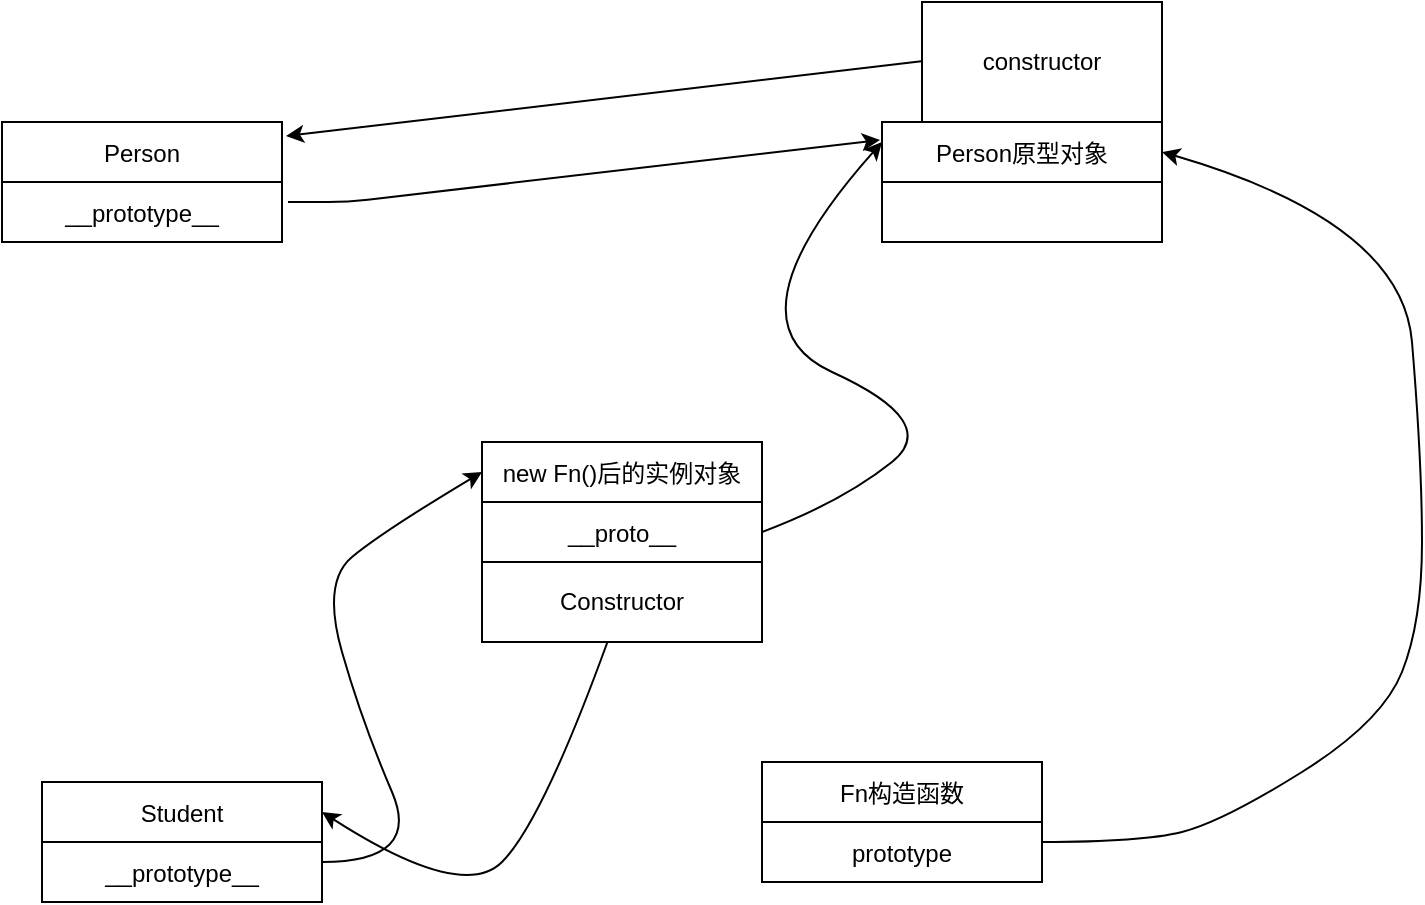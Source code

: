 <mxfile>
    <diagram id="vI569wsdQZ8-5X9CfBZl" name="第 1 页">
        <mxGraphModel dx="1748" dy="900" grid="1" gridSize="10" guides="1" tooltips="1" connect="1" arrows="1" fold="1" page="1" pageScale="1" pageWidth="827" pageHeight="1169" math="0" shadow="0">
            <root>
                <mxCell id="0"/>
                <mxCell id="1" parent="0"/>
                <mxCell id="6" value="" style="endArrow=classic;html=1;exitX=1;exitY=0.25;exitDx=0;exitDy=0;entryX=-0.007;entryY=0.15;entryDx=0;entryDy=0;entryPerimeter=0;" edge="1" parent="1" target="20">
                    <mxGeometry width="50" height="50" relative="1" as="geometry">
                        <mxPoint x="223" y="260" as="sourcePoint"/>
                        <mxPoint x="520" y="261" as="targetPoint"/>
                        <Array as="points">
                            <mxPoint x="253" y="260"/>
                        </Array>
                    </mxGeometry>
                </mxCell>
                <mxCell id="8" value="Student" style="swimlane;fontStyle=0;childLayout=stackLayout;horizontal=1;startSize=30;horizontalStack=0;resizeParent=1;resizeParentMax=0;resizeLast=0;collapsible=1;marginBottom=0;" vertex="1" parent="1">
                    <mxGeometry x="100" y="550" width="140" height="60" as="geometry"/>
                </mxCell>
                <mxCell id="10" value="__prototype__" style="text;strokeColor=none;fillColor=none;align=center;verticalAlign=middle;spacingLeft=4;spacingRight=4;overflow=hidden;points=[[0,0.5],[1,0.5]];portConstraint=eastwest;rotatable=0;" vertex="1" parent="8">
                    <mxGeometry y="30" width="140" height="30" as="geometry"/>
                </mxCell>
                <mxCell id="12" value="Person" style="swimlane;fontStyle=0;childLayout=stackLayout;horizontal=1;startSize=30;horizontalStack=0;resizeParent=1;resizeParentMax=0;resizeLast=0;collapsible=1;marginBottom=0;" vertex="1" parent="1">
                    <mxGeometry x="80" y="220" width="140" height="60" as="geometry"/>
                </mxCell>
                <mxCell id="13" value="__prototype__" style="text;strokeColor=none;fillColor=none;align=center;verticalAlign=middle;spacingLeft=4;spacingRight=4;overflow=hidden;points=[[0,0.5],[1,0.5]];portConstraint=eastwest;rotatable=0;" vertex="1" parent="12">
                    <mxGeometry y="30" width="140" height="30" as="geometry"/>
                </mxCell>
                <mxCell id="20" value="Person原型对象" style="swimlane;fontStyle=0;childLayout=stackLayout;horizontal=1;startSize=30;horizontalStack=0;resizeParent=1;resizeParentMax=0;resizeLast=0;collapsible=1;marginBottom=0;" vertex="1" parent="1">
                    <mxGeometry x="520" y="220" width="140" height="60" as="geometry"/>
                </mxCell>
                <mxCell id="24" value="Fn构造函数" style="swimlane;fontStyle=0;childLayout=stackLayout;horizontal=1;startSize=30;horizontalStack=0;resizeParent=1;resizeParentMax=0;resizeLast=0;collapsible=1;marginBottom=0;" vertex="1" parent="1">
                    <mxGeometry x="460" y="540" width="140" height="60" as="geometry"/>
                </mxCell>
                <mxCell id="26" value="prototype" style="text;strokeColor=none;fillColor=none;align=center;verticalAlign=middle;spacingLeft=4;spacingRight=4;overflow=hidden;points=[[0,0.5],[1,0.5]];portConstraint=eastwest;rotatable=0;" vertex="1" parent="24">
                    <mxGeometry y="30" width="140" height="30" as="geometry"/>
                </mxCell>
                <mxCell id="29" value="" style="curved=1;endArrow=classic;html=1;entryX=0;entryY=0.167;entryDx=0;entryDy=0;entryPerimeter=0;exitX=1;exitY=0.5;exitDx=0;exitDy=0;" edge="1" parent="1" source="35" target="20">
                    <mxGeometry width="50" height="50" relative="1" as="geometry">
                        <mxPoint x="480" y="440" as="sourcePoint"/>
                        <mxPoint x="510" y="250" as="targetPoint"/>
                        <Array as="points">
                            <mxPoint x="500" y="410"/>
                            <mxPoint x="550" y="370"/>
                            <mxPoint x="440" y="320"/>
                        </Array>
                    </mxGeometry>
                </mxCell>
                <mxCell id="33" value="new Fn()后的实例对象" style="swimlane;fontStyle=0;childLayout=stackLayout;horizontal=1;startSize=30;horizontalStack=0;resizeParent=1;resizeParentMax=0;resizeLast=0;collapsible=1;marginBottom=0;" vertex="1" parent="1">
                    <mxGeometry x="320" y="380" width="140" height="60" as="geometry"/>
                </mxCell>
                <mxCell id="35" value="__proto__" style="text;strokeColor=none;fillColor=none;align=center;verticalAlign=middle;spacingLeft=4;spacingRight=4;overflow=hidden;points=[[0,0.5],[1,0.5]];portConstraint=eastwest;rotatable=0;" vertex="1" parent="33">
                    <mxGeometry y="30" width="140" height="30" as="geometry"/>
                </mxCell>
                <mxCell id="41" value="" style="curved=1;endArrow=classic;html=1;entryX=0;entryY=0.25;entryDx=0;entryDy=0;" edge="1" parent="1" target="33">
                    <mxGeometry width="50" height="50" relative="1" as="geometry">
                        <mxPoint x="240" y="590" as="sourcePoint"/>
                        <mxPoint x="310" y="500" as="targetPoint"/>
                        <Array as="points">
                            <mxPoint x="290" y="590"/>
                            <mxPoint x="260" y="520"/>
                            <mxPoint x="240" y="450"/>
                            <mxPoint x="270" y="425"/>
                        </Array>
                    </mxGeometry>
                </mxCell>
                <mxCell id="49" value="" style="endArrow=classic;html=1;entryX=1.014;entryY=0.117;entryDx=0;entryDy=0;entryPerimeter=0;exitX=0;exitY=0.45;exitDx=0;exitDy=0;exitPerimeter=0;" edge="1" parent="1" target="12">
                    <mxGeometry width="50" height="50" relative="1" as="geometry">
                        <mxPoint x="545" y="189" as="sourcePoint"/>
                        <mxPoint x="540" y="160" as="targetPoint"/>
                    </mxGeometry>
                </mxCell>
                <mxCell id="50" value="constructor" style="rounded=0;whiteSpace=wrap;html=1;" vertex="1" parent="1">
                    <mxGeometry x="540" y="160" width="120" height="60" as="geometry"/>
                </mxCell>
                <mxCell id="52" value="Constructor" style="rounded=0;whiteSpace=wrap;html=1;" vertex="1" parent="1">
                    <mxGeometry x="320" y="440" width="140" height="40" as="geometry"/>
                </mxCell>
                <mxCell id="53" value="" style="curved=1;endArrow=classic;html=1;entryX=1;entryY=0.25;entryDx=0;entryDy=0;" edge="1" parent="1" source="52" target="8">
                    <mxGeometry width="50" height="50" relative="1" as="geometry">
                        <mxPoint x="300" y="570" as="sourcePoint"/>
                        <mxPoint x="250" y="610" as="targetPoint"/>
                        <Array as="points">
                            <mxPoint x="350" y="570"/>
                            <mxPoint x="310" y="610"/>
                        </Array>
                    </mxGeometry>
                </mxCell>
                <mxCell id="57" value="" style="curved=1;endArrow=classic;html=1;entryX=1;entryY=0.25;entryDx=0;entryDy=0;" edge="1" parent="1" target="20">
                    <mxGeometry width="50" height="50" relative="1" as="geometry">
                        <mxPoint x="600" y="580" as="sourcePoint"/>
                        <mxPoint x="740" y="260" as="targetPoint"/>
                        <Array as="points">
                            <mxPoint x="650" y="580"/>
                            <mxPoint x="690" y="570"/>
                            <mxPoint x="770" y="520"/>
                            <mxPoint x="790" y="470"/>
                            <mxPoint x="790" y="390"/>
                            <mxPoint x="780" y="270"/>
                        </Array>
                    </mxGeometry>
                </mxCell>
            </root>
        </mxGraphModel>
    </diagram>
</mxfile>